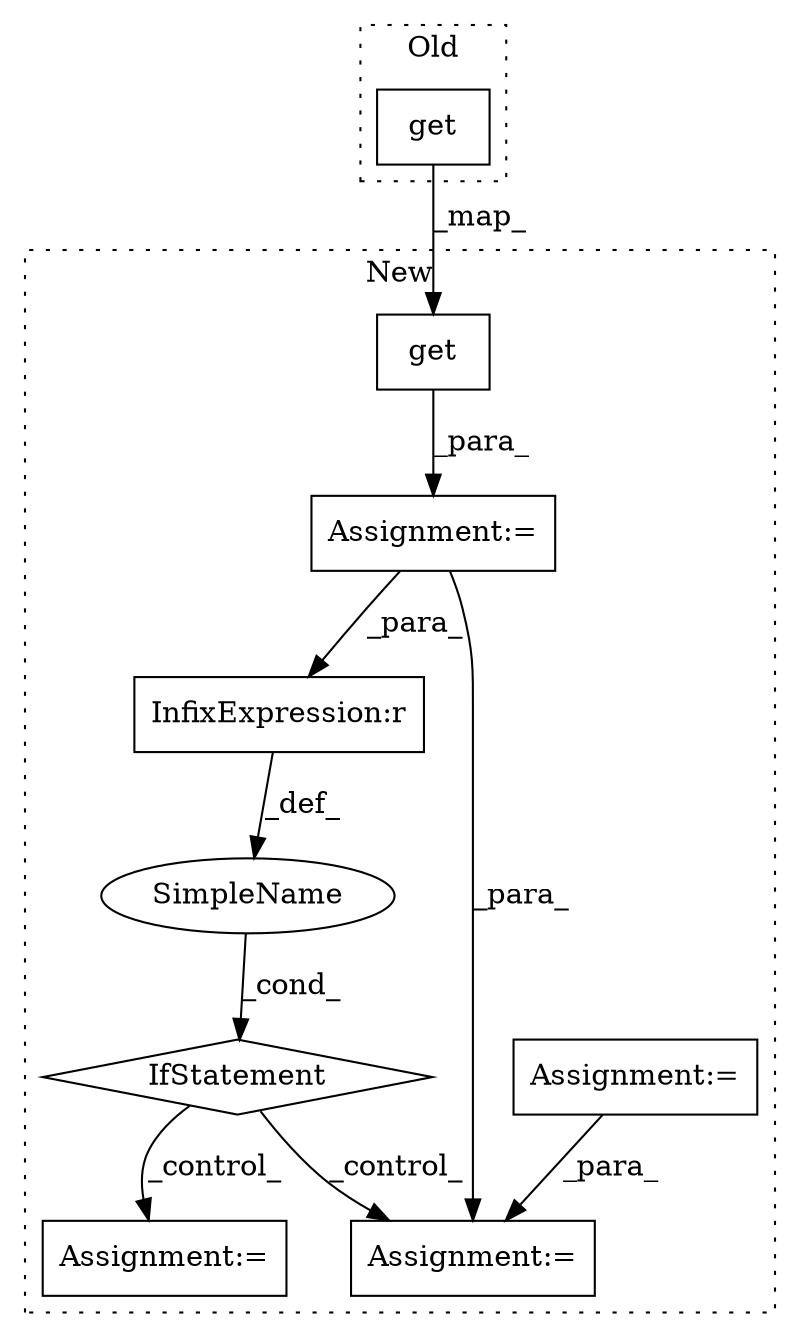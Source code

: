 digraph G {
subgraph cluster0 {
1 [label="get" a="32" s="2729,2746" l="4,1" shape="box"];
label = "Old";
style="dotted";
}
subgraph cluster1 {
2 [label="get" a="32" s="2751,2768" l="4,1" shape="box"];
3 [label="Assignment:=" a="7" s="2743" l="1" shape="box"];
4 [label="IfStatement" a="25" s="2815,2835" l="4,2" shape="diamond"];
5 [label="InfixExpression:r" a="27" s="2827" l="4" shape="box"];
6 [label="Assignment:=" a="7" s="2913" l="1" shape="box"];
7 [label="SimpleName" a="42" s="" l="" shape="ellipse"];
8 [label="Assignment:=" a="7" s="2849" l="8" shape="box"];
9 [label="Assignment:=" a="7" s="2783" l="1" shape="box"];
label = "New";
style="dotted";
}
1 -> 2 [label="_map_"];
2 -> 3 [label="_para_"];
3 -> 8 [label="_para_"];
3 -> 5 [label="_para_"];
4 -> 6 [label="_control_"];
4 -> 8 [label="_control_"];
5 -> 7 [label="_def_"];
7 -> 4 [label="_cond_"];
9 -> 8 [label="_para_"];
}